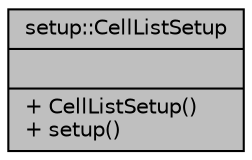 digraph "setup::CellListSetup"
{
 // LATEX_PDF_SIZE
  edge [fontname="Helvetica",fontsize="10",labelfontname="Helvetica",labelfontsize="10"];
  node [fontname="Helvetica",fontsize="10",shape=record];
  Node1 [label="{setup::CellListSetup\n||+ CellListSetup()\l+ setup()\l}",height=0.2,width=0.4,color="black", fillcolor="grey75", style="filled", fontcolor="black",tooltip=" "];
}
